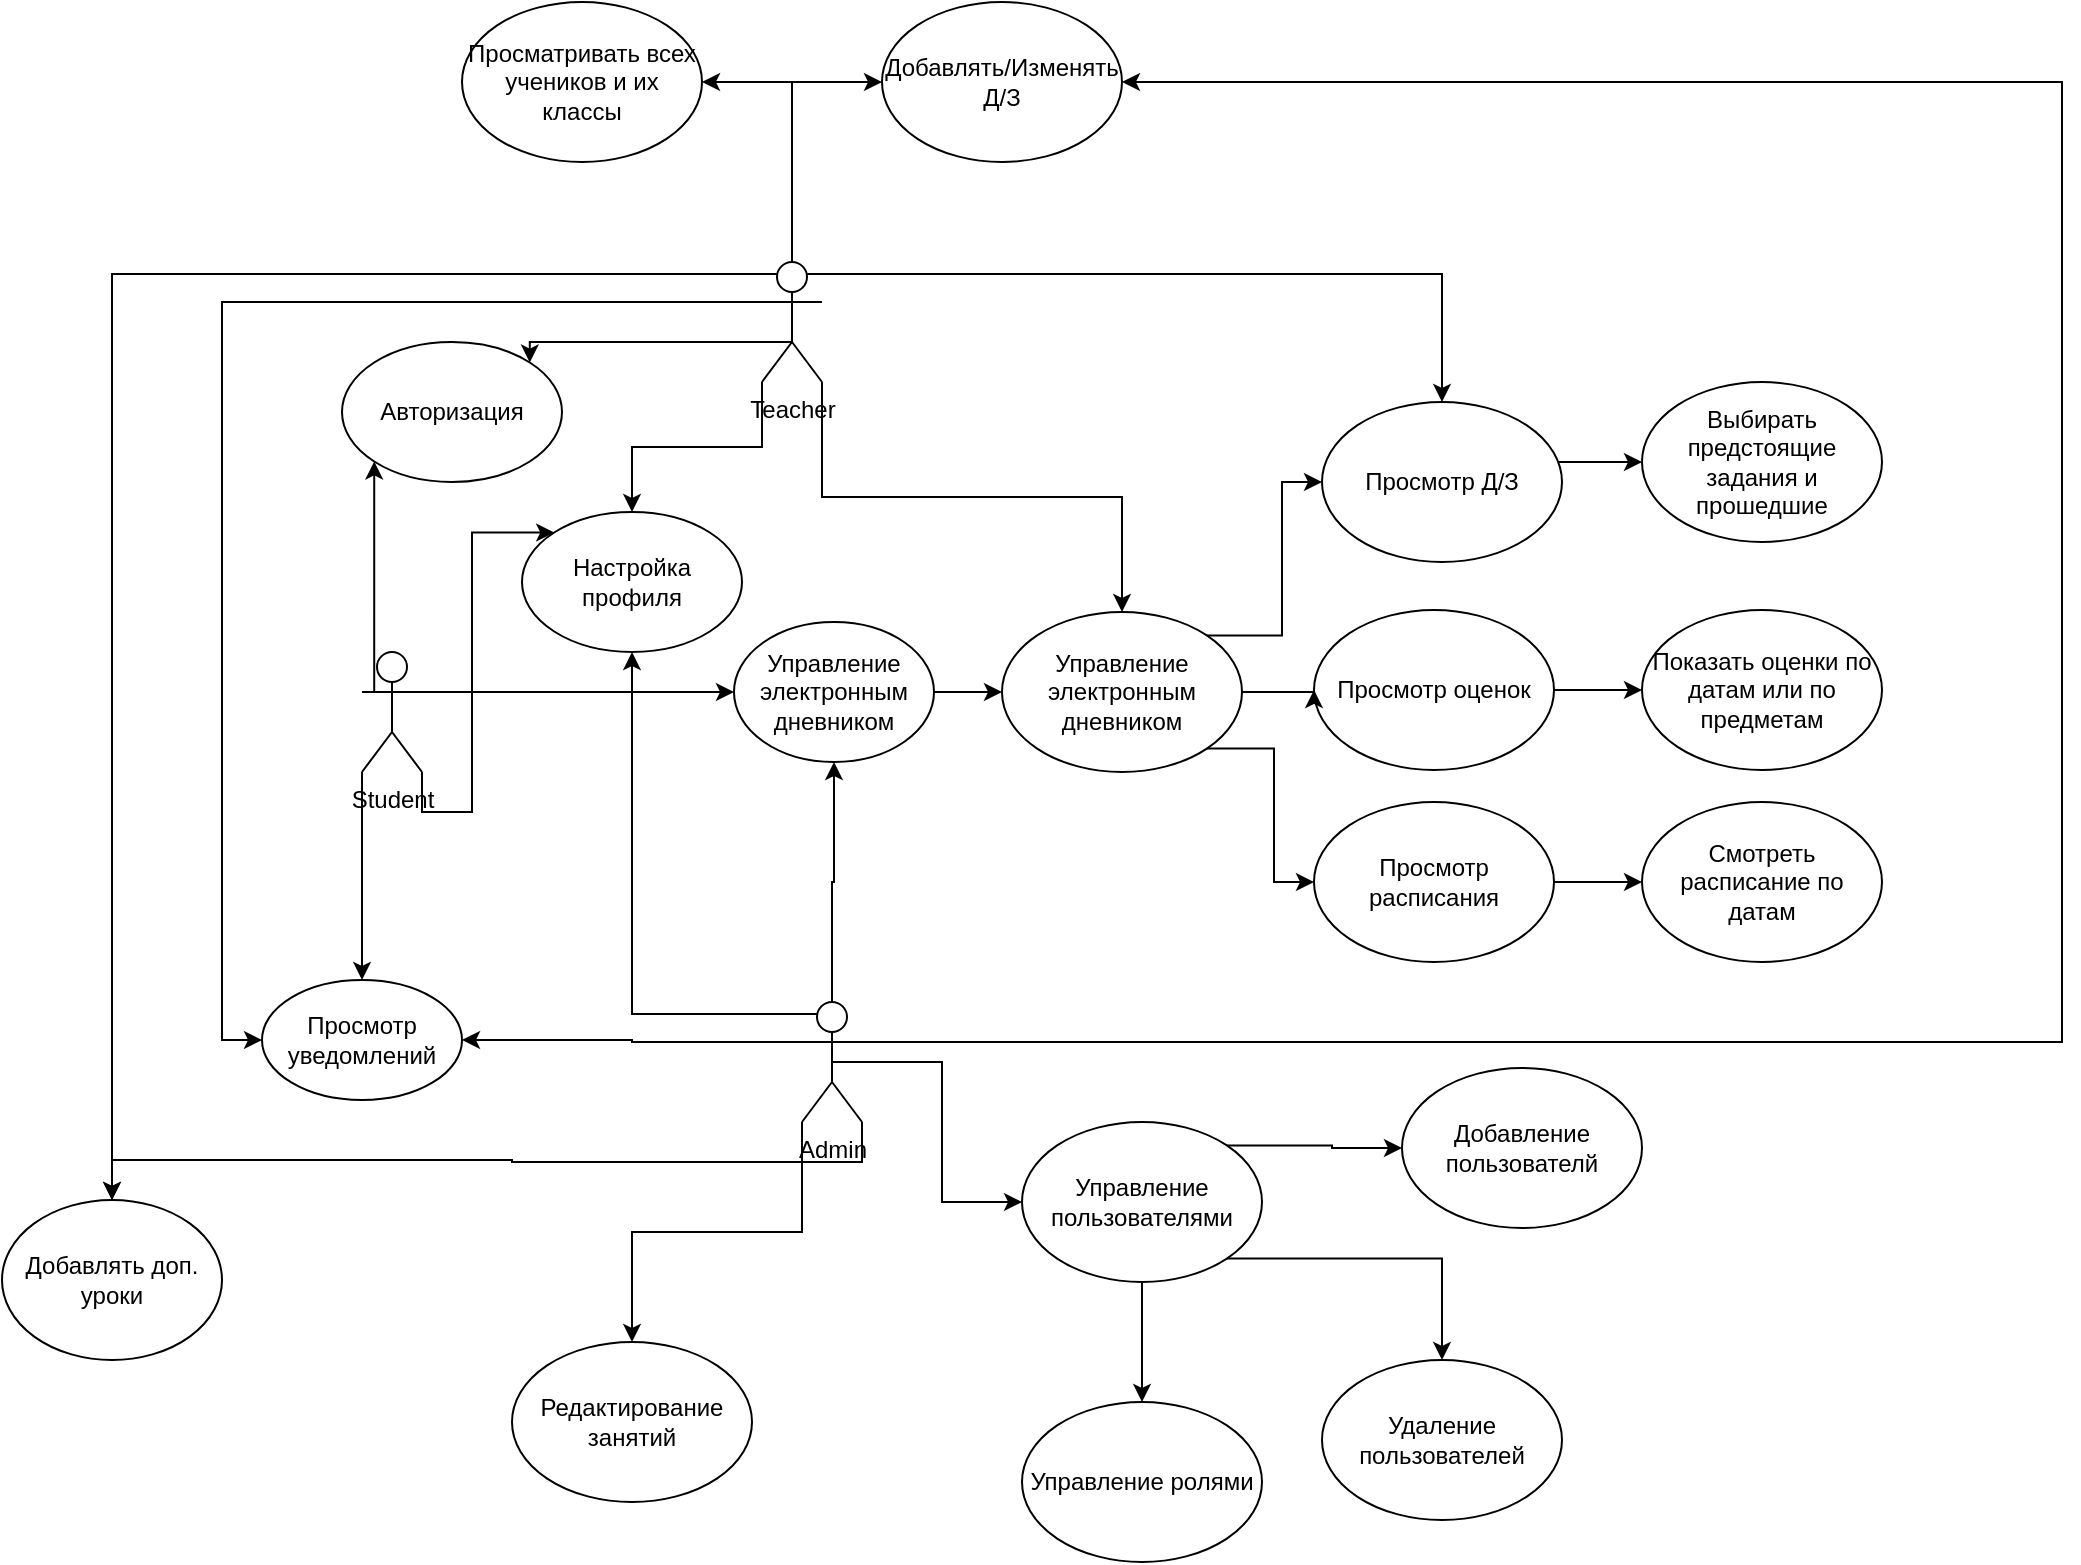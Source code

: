 <mxfile version="24.7.16">
  <diagram name="Страница — 1" id="tjlnjX4Q8nTElMBj3j8H">
    <mxGraphModel dx="2676" dy="2233" grid="1" gridSize="10" guides="1" tooltips="1" connect="1" arrows="1" fold="1" page="1" pageScale="1" pageWidth="827" pageHeight="1169" math="0" shadow="0">
      <root>
        <mxCell id="0" />
        <mxCell id="1" parent="0" />
        <mxCell id="TJM7PBQVTZooW7mzA-Y3-74" style="edgeStyle=orthogonalEdgeStyle;rounded=0;orthogonalLoop=1;jettySize=auto;html=1;exitX=1;exitY=0.333;exitDx=0;exitDy=0;exitPerimeter=0;entryX=0;entryY=1;entryDx=0;entryDy=0;" edge="1" parent="1" source="TJM7PBQVTZooW7mzA-Y3-1" target="TJM7PBQVTZooW7mzA-Y3-4">
          <mxGeometry relative="1" as="geometry">
            <Array as="points">
              <mxPoint x="-164" y="325" />
            </Array>
          </mxGeometry>
        </mxCell>
        <mxCell id="TJM7PBQVTZooW7mzA-Y3-75" style="edgeStyle=orthogonalEdgeStyle;rounded=0;orthogonalLoop=1;jettySize=auto;html=1;exitX=1;exitY=0.333;exitDx=0;exitDy=0;exitPerimeter=0;entryX=0;entryY=0.5;entryDx=0;entryDy=0;" edge="1" parent="1" source="TJM7PBQVTZooW7mzA-Y3-1" target="TJM7PBQVTZooW7mzA-Y3-12">
          <mxGeometry relative="1" as="geometry" />
        </mxCell>
        <mxCell id="TJM7PBQVTZooW7mzA-Y3-76" style="edgeStyle=orthogonalEdgeStyle;rounded=0;orthogonalLoop=1;jettySize=auto;html=1;exitX=1;exitY=1;exitDx=0;exitDy=0;exitPerimeter=0;entryX=0;entryY=0;entryDx=0;entryDy=0;" edge="1" parent="1" source="TJM7PBQVTZooW7mzA-Y3-1" target="TJM7PBQVTZooW7mzA-Y3-30">
          <mxGeometry relative="1" as="geometry" />
        </mxCell>
        <mxCell id="TJM7PBQVTZooW7mzA-Y3-77" style="edgeStyle=orthogonalEdgeStyle;rounded=0;orthogonalLoop=1;jettySize=auto;html=1;exitX=0;exitY=1;exitDx=0;exitDy=0;exitPerimeter=0;entryX=0.5;entryY=0;entryDx=0;entryDy=0;" edge="1" parent="1" source="TJM7PBQVTZooW7mzA-Y3-1" target="TJM7PBQVTZooW7mzA-Y3-32">
          <mxGeometry relative="1" as="geometry" />
        </mxCell>
        <mxCell id="TJM7PBQVTZooW7mzA-Y3-1" value="Student&lt;div&gt;&lt;br&gt;&lt;/div&gt;" style="shape=umlActor;verticalLabelPosition=bottom;verticalAlign=top;html=1;outlineConnect=0;" vertex="1" parent="1">
          <mxGeometry x="-170" y="305" width="30" height="60" as="geometry" />
        </mxCell>
        <mxCell id="TJM7PBQVTZooW7mzA-Y3-4" value="Авторизация" style="ellipse;whiteSpace=wrap;html=1;" vertex="1" parent="1">
          <mxGeometry x="-180" y="150" width="110" height="70" as="geometry" />
        </mxCell>
        <mxCell id="TJM7PBQVTZooW7mzA-Y3-33" style="edgeStyle=orthogonalEdgeStyle;rounded=0;orthogonalLoop=1;jettySize=auto;html=1;exitX=1;exitY=0;exitDx=0;exitDy=0;" edge="1" parent="1" source="TJM7PBQVTZooW7mzA-Y3-18" target="TJM7PBQVTZooW7mzA-Y3-34">
          <mxGeometry relative="1" as="geometry">
            <mxPoint x="510" y="170" as="targetPoint" />
            <Array as="points">
              <mxPoint x="412" y="210" />
            </Array>
          </mxGeometry>
        </mxCell>
        <mxCell id="TJM7PBQVTZooW7mzA-Y3-18" value="Просмотр Д/З" style="ellipse;whiteSpace=wrap;html=1;" vertex="1" parent="1">
          <mxGeometry x="310" y="180" width="120" height="80" as="geometry" />
        </mxCell>
        <mxCell id="TJM7PBQVTZooW7mzA-Y3-35" style="edgeStyle=orthogonalEdgeStyle;rounded=0;orthogonalLoop=1;jettySize=auto;html=1;exitX=1;exitY=0.5;exitDx=0;exitDy=0;" edge="1" parent="1" source="TJM7PBQVTZooW7mzA-Y3-19" target="TJM7PBQVTZooW7mzA-Y3-36">
          <mxGeometry relative="1" as="geometry">
            <mxPoint x="670" y="320" as="targetPoint" />
          </mxGeometry>
        </mxCell>
        <mxCell id="TJM7PBQVTZooW7mzA-Y3-19" value="Просмотр оценок" style="ellipse;whiteSpace=wrap;html=1;" vertex="1" parent="1">
          <mxGeometry x="306" y="284" width="120" height="80" as="geometry" />
        </mxCell>
        <mxCell id="TJM7PBQVTZooW7mzA-Y3-37" style="edgeStyle=orthogonalEdgeStyle;rounded=0;orthogonalLoop=1;jettySize=auto;html=1;exitX=1;exitY=0.5;exitDx=0;exitDy=0;" edge="1" parent="1" source="TJM7PBQVTZooW7mzA-Y3-20" target="TJM7PBQVTZooW7mzA-Y3-38">
          <mxGeometry relative="1" as="geometry">
            <mxPoint x="550" y="420" as="targetPoint" />
          </mxGeometry>
        </mxCell>
        <mxCell id="TJM7PBQVTZooW7mzA-Y3-20" value="Просмотр расписания" style="ellipse;whiteSpace=wrap;html=1;" vertex="1" parent="1">
          <mxGeometry x="306" y="380" width="120" height="80" as="geometry" />
        </mxCell>
        <mxCell id="TJM7PBQVTZooW7mzA-Y3-90" style="edgeStyle=orthogonalEdgeStyle;rounded=0;orthogonalLoop=1;jettySize=auto;html=1;exitX=1;exitY=0.5;exitDx=0;exitDy=0;" edge="1" parent="1" source="TJM7PBQVTZooW7mzA-Y3-12" target="TJM7PBQVTZooW7mzA-Y3-91">
          <mxGeometry relative="1" as="geometry">
            <mxPoint x="170" y="324.667" as="targetPoint" />
          </mxGeometry>
        </mxCell>
        <mxCell id="TJM7PBQVTZooW7mzA-Y3-12" value="Управление электронным дневником" style="ellipse;whiteSpace=wrap;html=1;" vertex="1" parent="1">
          <mxGeometry x="16" y="290" width="100" height="70" as="geometry" />
        </mxCell>
        <mxCell id="TJM7PBQVTZooW7mzA-Y3-30" value="Настройка профиля" style="ellipse;whiteSpace=wrap;html=1;" vertex="1" parent="1">
          <mxGeometry x="-90" y="235" width="110" height="70" as="geometry" />
        </mxCell>
        <mxCell id="TJM7PBQVTZooW7mzA-Y3-32" value="Просмотр уведомлений" style="ellipse;whiteSpace=wrap;html=1;" vertex="1" parent="1">
          <mxGeometry x="-220" y="469" width="100" height="60" as="geometry" />
        </mxCell>
        <mxCell id="TJM7PBQVTZooW7mzA-Y3-34" value="Выбирать предстоящие задания и прошедшие" style="ellipse;whiteSpace=wrap;html=1;" vertex="1" parent="1">
          <mxGeometry x="470" y="170" width="120" height="80" as="geometry" />
        </mxCell>
        <mxCell id="TJM7PBQVTZooW7mzA-Y3-36" value="Показать оценки по датам или по предметам" style="ellipse;whiteSpace=wrap;html=1;" vertex="1" parent="1">
          <mxGeometry x="470" y="284" width="120" height="80" as="geometry" />
        </mxCell>
        <mxCell id="TJM7PBQVTZooW7mzA-Y3-38" value="Смотреть расписание по датам" style="ellipse;whiteSpace=wrap;html=1;" vertex="1" parent="1">
          <mxGeometry x="470" y="380" width="120" height="80" as="geometry" />
        </mxCell>
        <mxCell id="TJM7PBQVTZooW7mzA-Y3-41" value="" style="edgeStyle=orthogonalEdgeStyle;rounded=0;orthogonalLoop=1;jettySize=auto;html=1;exitX=0.5;exitY=0.5;exitDx=0;exitDy=0;exitPerimeter=0;entryX=1;entryY=0;entryDx=0;entryDy=0;" edge="1" parent="1" source="TJM7PBQVTZooW7mzA-Y3-39" target="TJM7PBQVTZooW7mzA-Y3-4">
          <mxGeometry relative="1" as="geometry">
            <Array as="points">
              <mxPoint x="45" y="150" />
              <mxPoint x="-86" y="150" />
            </Array>
          </mxGeometry>
        </mxCell>
        <mxCell id="TJM7PBQVTZooW7mzA-Y3-45" style="edgeStyle=orthogonalEdgeStyle;rounded=0;orthogonalLoop=1;jettySize=auto;html=1;exitX=0;exitY=1;exitDx=0;exitDy=0;exitPerimeter=0;" edge="1" parent="1" source="TJM7PBQVTZooW7mzA-Y3-39" target="TJM7PBQVTZooW7mzA-Y3-30">
          <mxGeometry relative="1" as="geometry" />
        </mxCell>
        <mxCell id="TJM7PBQVTZooW7mzA-Y3-46" style="edgeStyle=orthogonalEdgeStyle;rounded=0;orthogonalLoop=1;jettySize=auto;html=1;exitX=0;exitY=0.333;exitDx=0;exitDy=0;exitPerimeter=0;entryX=0;entryY=0.5;entryDx=0;entryDy=0;" edge="1" parent="1" source="TJM7PBQVTZooW7mzA-Y3-39" target="TJM7PBQVTZooW7mzA-Y3-32">
          <mxGeometry relative="1" as="geometry" />
        </mxCell>
        <mxCell id="TJM7PBQVTZooW7mzA-Y3-47" style="edgeStyle=orthogonalEdgeStyle;rounded=0;orthogonalLoop=1;jettySize=auto;html=1;exitX=0.75;exitY=0.1;exitDx=0;exitDy=0;exitPerimeter=0;entryX=0.5;entryY=0;entryDx=0;entryDy=0;" edge="1" parent="1" source="TJM7PBQVTZooW7mzA-Y3-39" target="TJM7PBQVTZooW7mzA-Y3-18">
          <mxGeometry relative="1" as="geometry" />
        </mxCell>
        <mxCell id="TJM7PBQVTZooW7mzA-Y3-50" style="edgeStyle=orthogonalEdgeStyle;rounded=0;orthogonalLoop=1;jettySize=auto;html=1;exitX=0.75;exitY=0.1;exitDx=0;exitDy=0;exitPerimeter=0;" edge="1" parent="1" source="TJM7PBQVTZooW7mzA-Y3-39" target="TJM7PBQVTZooW7mzA-Y3-49">
          <mxGeometry relative="1" as="geometry" />
        </mxCell>
        <mxCell id="TJM7PBQVTZooW7mzA-Y3-96" style="edgeStyle=orthogonalEdgeStyle;rounded=0;orthogonalLoop=1;jettySize=auto;html=1;exitX=0.5;exitY=0;exitDx=0;exitDy=0;exitPerimeter=0;entryX=1;entryY=0.5;entryDx=0;entryDy=0;" edge="1" parent="1" source="TJM7PBQVTZooW7mzA-Y3-39" target="TJM7PBQVTZooW7mzA-Y3-55">
          <mxGeometry relative="1" as="geometry" />
        </mxCell>
        <mxCell id="TJM7PBQVTZooW7mzA-Y3-99" style="edgeStyle=orthogonalEdgeStyle;rounded=0;orthogonalLoop=1;jettySize=auto;html=1;exitX=0.5;exitY=0;exitDx=0;exitDy=0;exitPerimeter=0;entryX=0;entryY=0.5;entryDx=0;entryDy=0;" edge="1" parent="1" source="TJM7PBQVTZooW7mzA-Y3-39" target="TJM7PBQVTZooW7mzA-Y3-51">
          <mxGeometry relative="1" as="geometry" />
        </mxCell>
        <mxCell id="TJM7PBQVTZooW7mzA-Y3-39" value="Teacher" style="shape=umlActor;verticalLabelPosition=bottom;verticalAlign=top;html=1;outlineConnect=0;" vertex="1" parent="1">
          <mxGeometry x="30" y="110" width="30" height="60" as="geometry" />
        </mxCell>
        <mxCell id="TJM7PBQVTZooW7mzA-Y3-48" style="edgeStyle=orthogonalEdgeStyle;rounded=0;orthogonalLoop=1;jettySize=auto;html=1;exitX=1;exitY=1;exitDx=0;exitDy=0;exitPerimeter=0;entryX=0.5;entryY=0;entryDx=0;entryDy=0;" edge="1" parent="1" source="TJM7PBQVTZooW7mzA-Y3-39" target="TJM7PBQVTZooW7mzA-Y3-91">
          <mxGeometry relative="1" as="geometry">
            <mxPoint x="320" y="290" as="targetPoint" />
          </mxGeometry>
        </mxCell>
        <mxCell id="TJM7PBQVTZooW7mzA-Y3-49" value="Добавлять доп. уроки" style="ellipse;whiteSpace=wrap;html=1;" vertex="1" parent="1">
          <mxGeometry x="-350" y="579" width="110" height="80" as="geometry" />
        </mxCell>
        <mxCell id="TJM7PBQVTZooW7mzA-Y3-51" value="Добавлять/Изменять Д/З" style="ellipse;whiteSpace=wrap;html=1;" vertex="1" parent="1">
          <mxGeometry x="90" y="-20" width="120" height="80" as="geometry" />
        </mxCell>
        <mxCell id="TJM7PBQVTZooW7mzA-Y3-55" value="Просматривать всех учеников и их классы" style="ellipse;whiteSpace=wrap;html=1;" vertex="1" parent="1">
          <mxGeometry x="-120" y="-20" width="120" height="80" as="geometry" />
        </mxCell>
        <mxCell id="TJM7PBQVTZooW7mzA-Y3-59" style="edgeStyle=orthogonalEdgeStyle;rounded=0;orthogonalLoop=1;jettySize=auto;html=1;exitX=0;exitY=0.333;exitDx=0;exitDy=0;exitPerimeter=0;entryX=1;entryY=0.5;entryDx=0;entryDy=0;" edge="1" parent="1" source="TJM7PBQVTZooW7mzA-Y3-58" target="TJM7PBQVTZooW7mzA-Y3-32">
          <mxGeometry relative="1" as="geometry" />
        </mxCell>
        <mxCell id="TJM7PBQVTZooW7mzA-Y3-60" style="edgeStyle=orthogonalEdgeStyle;rounded=0;orthogonalLoop=1;jettySize=auto;html=1;exitX=0.5;exitY=0;exitDx=0;exitDy=0;exitPerimeter=0;entryX=0.5;entryY=1;entryDx=0;entryDy=0;" edge="1" parent="1" source="TJM7PBQVTZooW7mzA-Y3-58" target="TJM7PBQVTZooW7mzA-Y3-12">
          <mxGeometry relative="1" as="geometry" />
        </mxCell>
        <mxCell id="TJM7PBQVTZooW7mzA-Y3-61" style="edgeStyle=orthogonalEdgeStyle;rounded=0;orthogonalLoop=1;jettySize=auto;html=1;exitX=0.25;exitY=0.1;exitDx=0;exitDy=0;exitPerimeter=0;" edge="1" parent="1" source="TJM7PBQVTZooW7mzA-Y3-58" target="TJM7PBQVTZooW7mzA-Y3-30">
          <mxGeometry relative="1" as="geometry" />
        </mxCell>
        <mxCell id="TJM7PBQVTZooW7mzA-Y3-62" style="edgeStyle=orthogonalEdgeStyle;rounded=0;orthogonalLoop=1;jettySize=auto;html=1;exitX=1;exitY=0.333;exitDx=0;exitDy=0;exitPerimeter=0;entryX=1;entryY=0.5;entryDx=0;entryDy=0;" edge="1" parent="1" source="TJM7PBQVTZooW7mzA-Y3-58" target="TJM7PBQVTZooW7mzA-Y3-51">
          <mxGeometry relative="1" as="geometry">
            <Array as="points">
              <mxPoint x="680" y="500" />
              <mxPoint x="680" y="20" />
            </Array>
          </mxGeometry>
        </mxCell>
        <mxCell id="TJM7PBQVTZooW7mzA-Y3-63" style="edgeStyle=orthogonalEdgeStyle;rounded=0;orthogonalLoop=1;jettySize=auto;html=1;exitX=1;exitY=1;exitDx=0;exitDy=0;exitPerimeter=0;entryX=0.5;entryY=0;entryDx=0;entryDy=0;" edge="1" parent="1" source="TJM7PBQVTZooW7mzA-Y3-58" target="TJM7PBQVTZooW7mzA-Y3-49">
          <mxGeometry relative="1" as="geometry" />
        </mxCell>
        <mxCell id="TJM7PBQVTZooW7mzA-Y3-64" style="edgeStyle=orthogonalEdgeStyle;rounded=0;orthogonalLoop=1;jettySize=auto;html=1;exitX=0.5;exitY=0.5;exitDx=0;exitDy=0;exitPerimeter=0;" edge="1" parent="1" source="TJM7PBQVTZooW7mzA-Y3-58" target="TJM7PBQVTZooW7mzA-Y3-65">
          <mxGeometry relative="1" as="geometry">
            <mxPoint x="520" y="540" as="targetPoint" />
          </mxGeometry>
        </mxCell>
        <mxCell id="TJM7PBQVTZooW7mzA-Y3-87" style="edgeStyle=orthogonalEdgeStyle;rounded=0;orthogonalLoop=1;jettySize=auto;html=1;exitX=0;exitY=1;exitDx=0;exitDy=0;exitPerimeter=0;entryX=0.5;entryY=0;entryDx=0;entryDy=0;" edge="1" parent="1" source="TJM7PBQVTZooW7mzA-Y3-58" target="TJM7PBQVTZooW7mzA-Y3-73">
          <mxGeometry relative="1" as="geometry" />
        </mxCell>
        <mxCell id="TJM7PBQVTZooW7mzA-Y3-58" value="Admin" style="shape=umlActor;verticalLabelPosition=bottom;verticalAlign=top;html=1;outlineConnect=0;" vertex="1" parent="1">
          <mxGeometry x="50" y="480" width="30" height="60" as="geometry" />
        </mxCell>
        <mxCell id="TJM7PBQVTZooW7mzA-Y3-66" style="edgeStyle=orthogonalEdgeStyle;rounded=0;orthogonalLoop=1;jettySize=auto;html=1;exitX=1;exitY=0;exitDx=0;exitDy=0;" edge="1" parent="1" source="TJM7PBQVTZooW7mzA-Y3-65" target="TJM7PBQVTZooW7mzA-Y3-68">
          <mxGeometry relative="1" as="geometry">
            <mxPoint x="710" y="542.25" as="targetPoint" />
          </mxGeometry>
        </mxCell>
        <mxCell id="TJM7PBQVTZooW7mzA-Y3-67" style="edgeStyle=orthogonalEdgeStyle;rounded=0;orthogonalLoop=1;jettySize=auto;html=1;exitX=1;exitY=1;exitDx=0;exitDy=0;" edge="1" parent="1" source="TJM7PBQVTZooW7mzA-Y3-65" target="TJM7PBQVTZooW7mzA-Y3-69">
          <mxGeometry relative="1" as="geometry">
            <mxPoint x="710" y="640" as="targetPoint" />
          </mxGeometry>
        </mxCell>
        <mxCell id="TJM7PBQVTZooW7mzA-Y3-103" style="edgeStyle=orthogonalEdgeStyle;rounded=0;orthogonalLoop=1;jettySize=auto;html=1;exitX=0.5;exitY=1;exitDx=0;exitDy=0;entryX=0.5;entryY=0;entryDx=0;entryDy=0;" edge="1" parent="1" source="TJM7PBQVTZooW7mzA-Y3-65" target="TJM7PBQVTZooW7mzA-Y3-71">
          <mxGeometry relative="1" as="geometry" />
        </mxCell>
        <mxCell id="TJM7PBQVTZooW7mzA-Y3-65" value="Управление пользователями" style="ellipse;whiteSpace=wrap;html=1;" vertex="1" parent="1">
          <mxGeometry x="160" y="540" width="120" height="80" as="geometry" />
        </mxCell>
        <mxCell id="TJM7PBQVTZooW7mzA-Y3-68" value="Добавление пользователй" style="ellipse;whiteSpace=wrap;html=1;" vertex="1" parent="1">
          <mxGeometry x="350" y="513" width="120" height="80" as="geometry" />
        </mxCell>
        <mxCell id="TJM7PBQVTZooW7mzA-Y3-69" value="Удаление пользователей" style="ellipse;whiteSpace=wrap;html=1;" vertex="1" parent="1">
          <mxGeometry x="310" y="659" width="120" height="80" as="geometry" />
        </mxCell>
        <mxCell id="TJM7PBQVTZooW7mzA-Y3-71" value="Управление ролями" style="ellipse;whiteSpace=wrap;html=1;" vertex="1" parent="1">
          <mxGeometry x="160" y="680" width="120" height="80" as="geometry" />
        </mxCell>
        <mxCell id="TJM7PBQVTZooW7mzA-Y3-73" value="Редактирование занятий" style="ellipse;whiteSpace=wrap;html=1;" vertex="1" parent="1">
          <mxGeometry x="-95" y="650" width="120" height="80" as="geometry" />
        </mxCell>
        <mxCell id="TJM7PBQVTZooW7mzA-Y3-92" style="edgeStyle=orthogonalEdgeStyle;rounded=0;orthogonalLoop=1;jettySize=auto;html=1;exitX=1;exitY=0.5;exitDx=0;exitDy=0;entryX=0;entryY=0.5;entryDx=0;entryDy=0;" edge="1" parent="1" source="TJM7PBQVTZooW7mzA-Y3-91" target="TJM7PBQVTZooW7mzA-Y3-19">
          <mxGeometry relative="1" as="geometry" />
        </mxCell>
        <mxCell id="TJM7PBQVTZooW7mzA-Y3-94" style="edgeStyle=orthogonalEdgeStyle;rounded=0;orthogonalLoop=1;jettySize=auto;html=1;exitX=1;exitY=0;exitDx=0;exitDy=0;entryX=0;entryY=0.5;entryDx=0;entryDy=0;" edge="1" parent="1" source="TJM7PBQVTZooW7mzA-Y3-91" target="TJM7PBQVTZooW7mzA-Y3-18">
          <mxGeometry relative="1" as="geometry" />
        </mxCell>
        <mxCell id="TJM7PBQVTZooW7mzA-Y3-95" style="edgeStyle=orthogonalEdgeStyle;rounded=0;orthogonalLoop=1;jettySize=auto;html=1;exitX=1;exitY=1;exitDx=0;exitDy=0;entryX=0;entryY=0.5;entryDx=0;entryDy=0;" edge="1" parent="1" source="TJM7PBQVTZooW7mzA-Y3-91" target="TJM7PBQVTZooW7mzA-Y3-20">
          <mxGeometry relative="1" as="geometry">
            <Array as="points">
              <mxPoint x="286" y="353" />
              <mxPoint x="286" y="420" />
            </Array>
          </mxGeometry>
        </mxCell>
        <mxCell id="TJM7PBQVTZooW7mzA-Y3-91" value="Управление электронным дневником" style="ellipse;whiteSpace=wrap;html=1;" vertex="1" parent="1">
          <mxGeometry x="150" y="284.997" width="120" height="80" as="geometry" />
        </mxCell>
      </root>
    </mxGraphModel>
  </diagram>
</mxfile>
